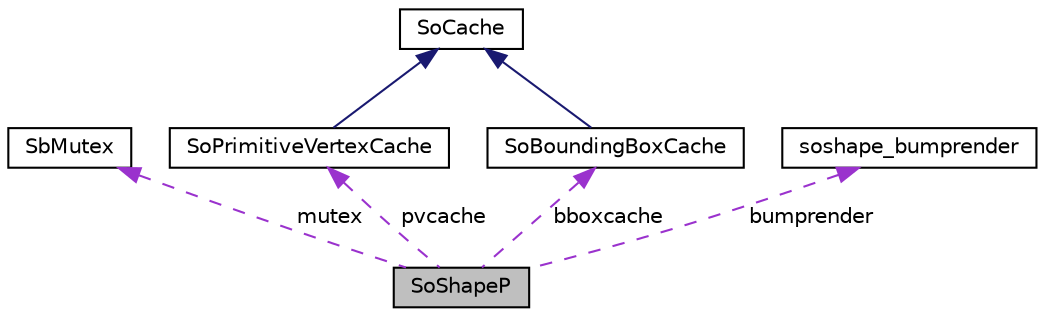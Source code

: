 digraph "SoShapeP"
{
 // LATEX_PDF_SIZE
  edge [fontname="Helvetica",fontsize="10",labelfontname="Helvetica",labelfontsize="10"];
  node [fontname="Helvetica",fontsize="10",shape=record];
  Node1 [label="SoShapeP",height=0.2,width=0.4,color="black", fillcolor="grey75", style="filled", fontcolor="black",tooltip=" "];
  Node2 -> Node1 [dir="back",color="darkorchid3",fontsize="10",style="dashed",label=" mutex" ,fontname="Helvetica"];
  Node2 [label="SbMutex",height=0.2,width=0.4,color="black", fillcolor="white", style="filled",URL="$classSbMutex.html",tooltip=" "];
  Node3 -> Node1 [dir="back",color="darkorchid3",fontsize="10",style="dashed",label=" pvcache" ,fontname="Helvetica"];
  Node3 [label="SoPrimitiveVertexCache",height=0.2,width=0.4,color="black", fillcolor="white", style="filled",URL="$classSoPrimitiveVertexCache.html",tooltip="This cache contains an organized version of the geometry in vertex array form."];
  Node4 -> Node3 [dir="back",color="midnightblue",fontsize="10",style="solid",fontname="Helvetica"];
  Node4 [label="SoCache",height=0.2,width=0.4,color="black", fillcolor="white", style="filled",URL="$classSoCache.html",tooltip="The SoCache class is the superclass for all internal cache classes."];
  Node5 -> Node1 [dir="back",color="darkorchid3",fontsize="10",style="dashed",label=" bboxcache" ,fontname="Helvetica"];
  Node5 [label="SoBoundingBoxCache",height=0.2,width=0.4,color="black", fillcolor="white", style="filled",URL="$classSoBoundingBoxCache.html",tooltip="The SoBoundingBoxCache class is used to cache bounding boxes."];
  Node4 -> Node5 [dir="back",color="midnightblue",fontsize="10",style="solid",fontname="Helvetica"];
  Node6 -> Node1 [dir="back",color="darkorchid3",fontsize="10",style="dashed",label=" bumprender" ,fontname="Helvetica"];
  Node6 [label="soshape_bumprender",height=0.2,width=0.4,color="black", fillcolor="white", style="filled",URL="$classsoshape__bumprender.html",tooltip=" "];
}
